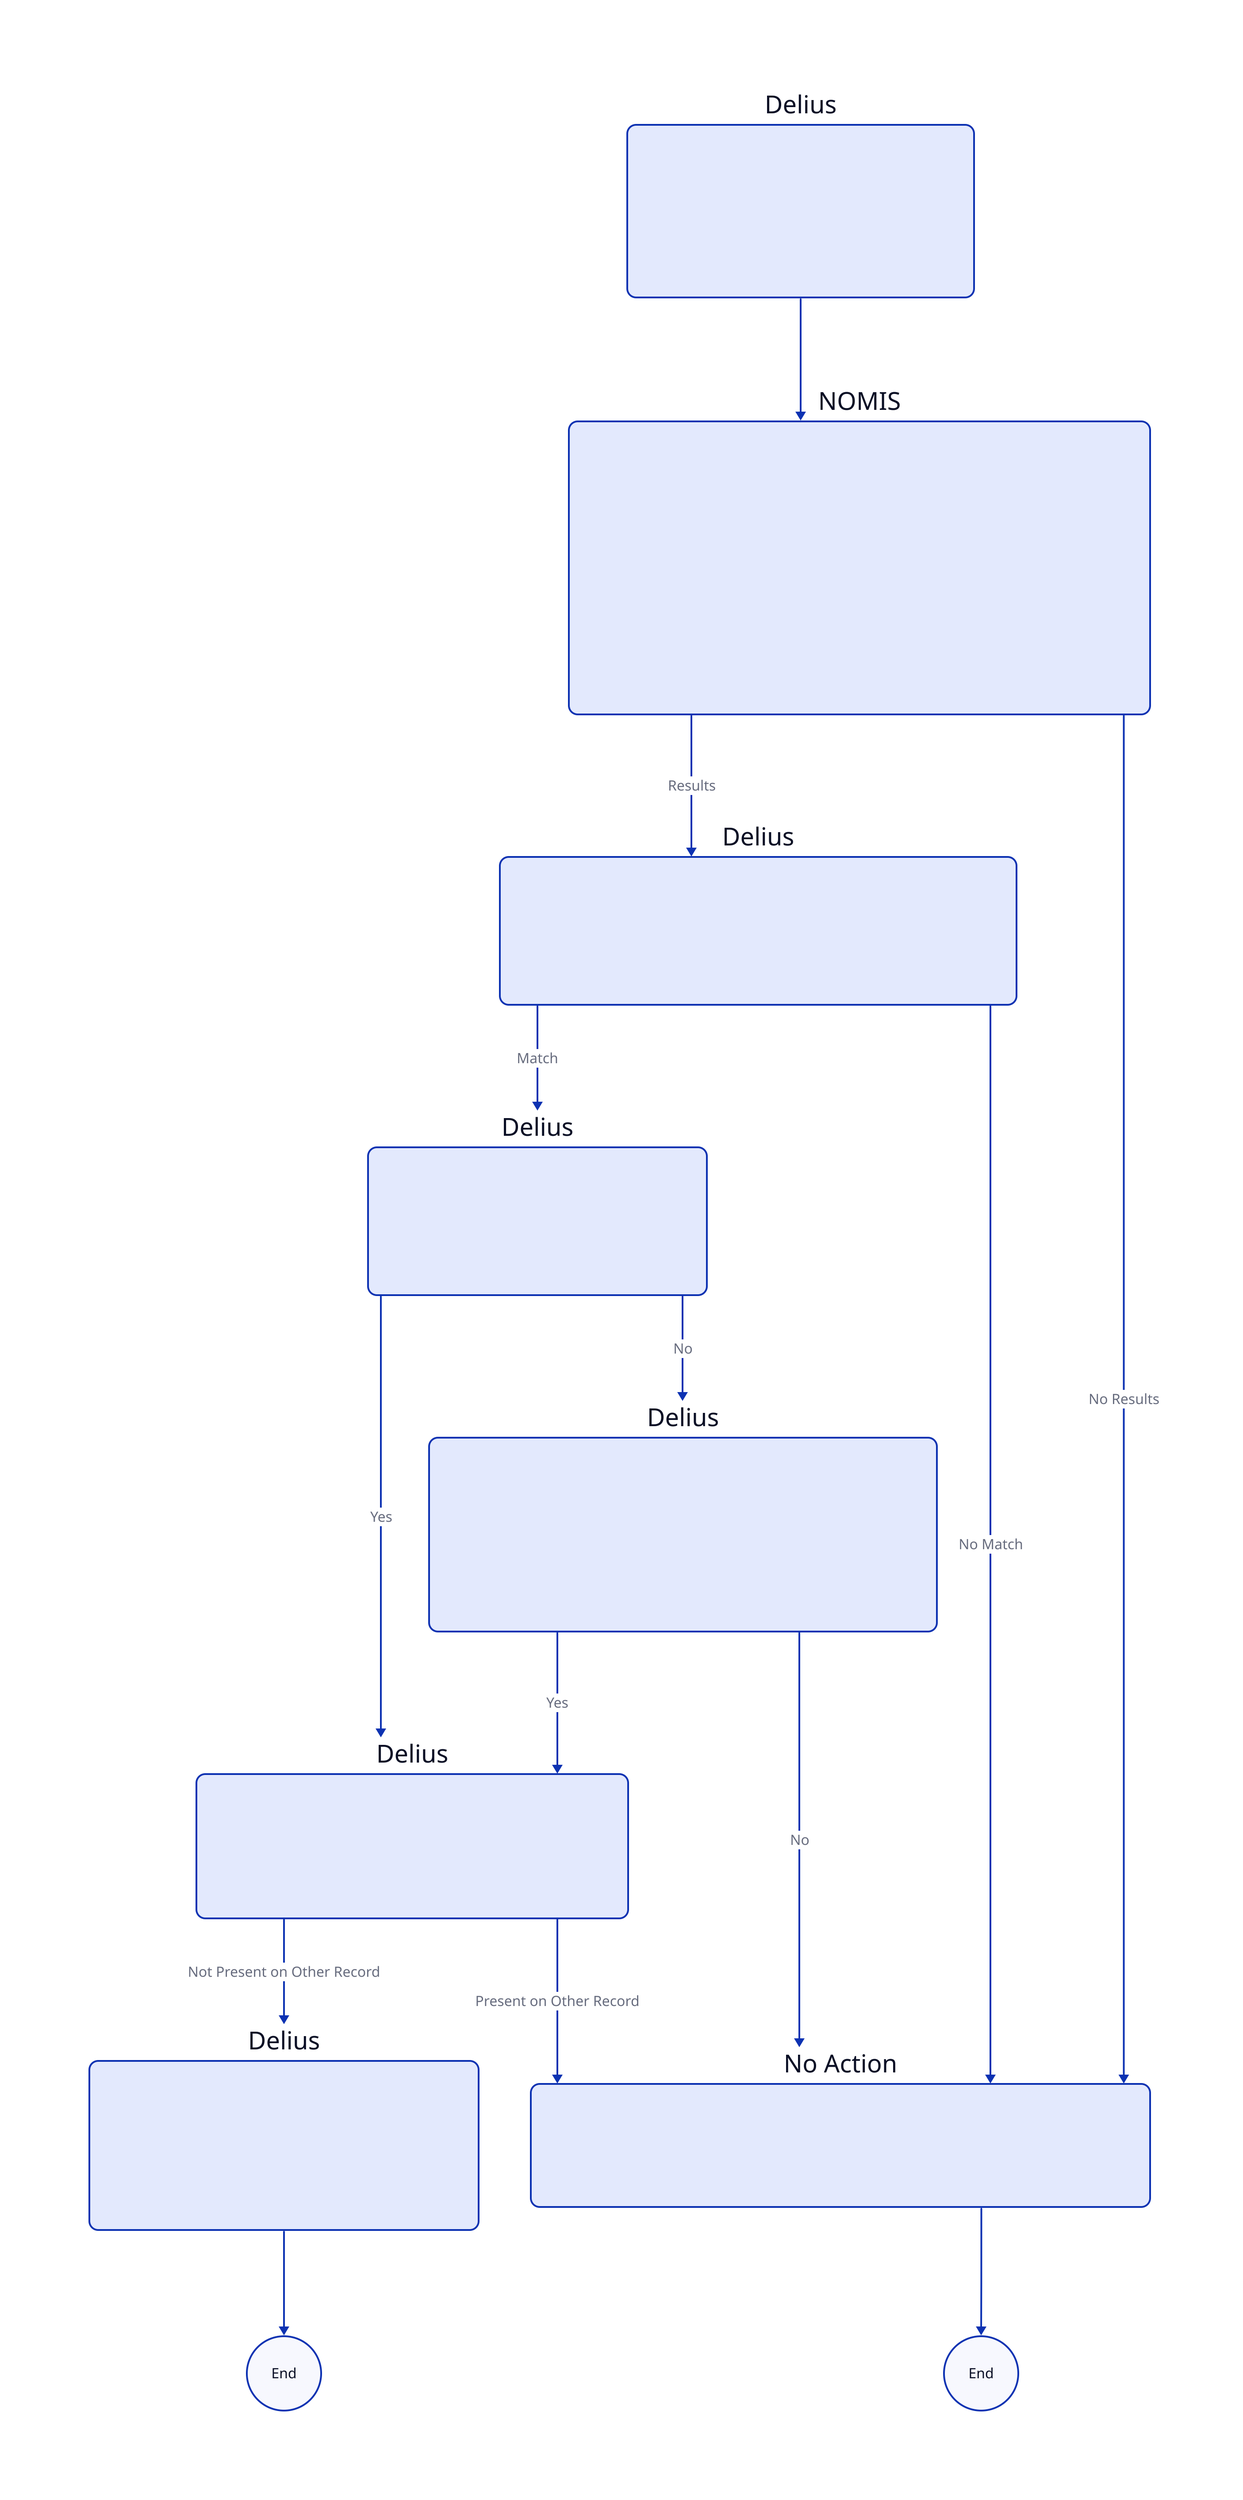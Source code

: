 # Prison / Probation Person Matching

direction: down

one: Delius  {
    explanation: |md
    ## Delius Person Record / CRN
    - Delius record must have an active event
    - Delius record must have an active disposal
    - Delius record must not have a NOMS number
    |
}


two: NOMIS {
    explanation: |md
    ## Search NOMIS using Prison API Global Search
    - Fields used for search are:
      - First Name, Last Name
      - Date of Birth
      - Gender
      - One Identifier - Either PNC, CRO or none
    - The name search includes aliases
    - Remove any results without booking number
    - Remove any results without sentence dates
    |
}

three: Delius {
    explanation: |md
    ## Match Sentence Start Date
    - Match sentence start date across NOMIS and Delius
    - There is tolerance of 1 week
    |
}

four: Delius {
    explanation: |md
    ## Match Other System Identifiers
    - Matching PNC is taken as a definitive match
    - Matching CRO is taken as a definitive match
    |
}

five: Delius {
    explanation: |md
    ## Match on Personal Details
    - Exact match on forename, surname and date of birth is taken as a match
    - Variations on spelling of names results in no match
    - Variation in date of birth results in no match
      - i.e. There is no tolerance on birth date matching
    |
}

clash_check: Delius  {
    explanation: |md
    ## Determine if Record Would be a Duplicate
    - Check if the matched NOMS Number is present\
      on another Delius record
    |
}

match: Delius  {
    explanation: |md
    ## Add Prison Details to Delius
    - NOMS number added to the Delius person record
    - Booking number added to the Delius custody record\
    (as Prisoner Number)
    |
}

no_action: No Action  {
    explanation: |md
    ## No Match
    - No updates to Delius are made
    |
}

end_1: End {
  shape: circle
}

end_2: End {
  shape: circle
}

one -> two

two -> three: Results
two -> no_action: No Results

three -> four: Match
three -> no_action: No Match

four -> clash_check: Yes
four -> five: No

five -> clash_check: Yes
five -> no_action: No

clash_check -> match: Not Present on Other Record
clash_check -> no_action: Present on Other Record

match -> end_1
no_action -> end_2

# Styles

style {
  fill: "#ffffff"
}

** {
  style {
    border-radius: 10
    stroke-width: 2
  }
}
